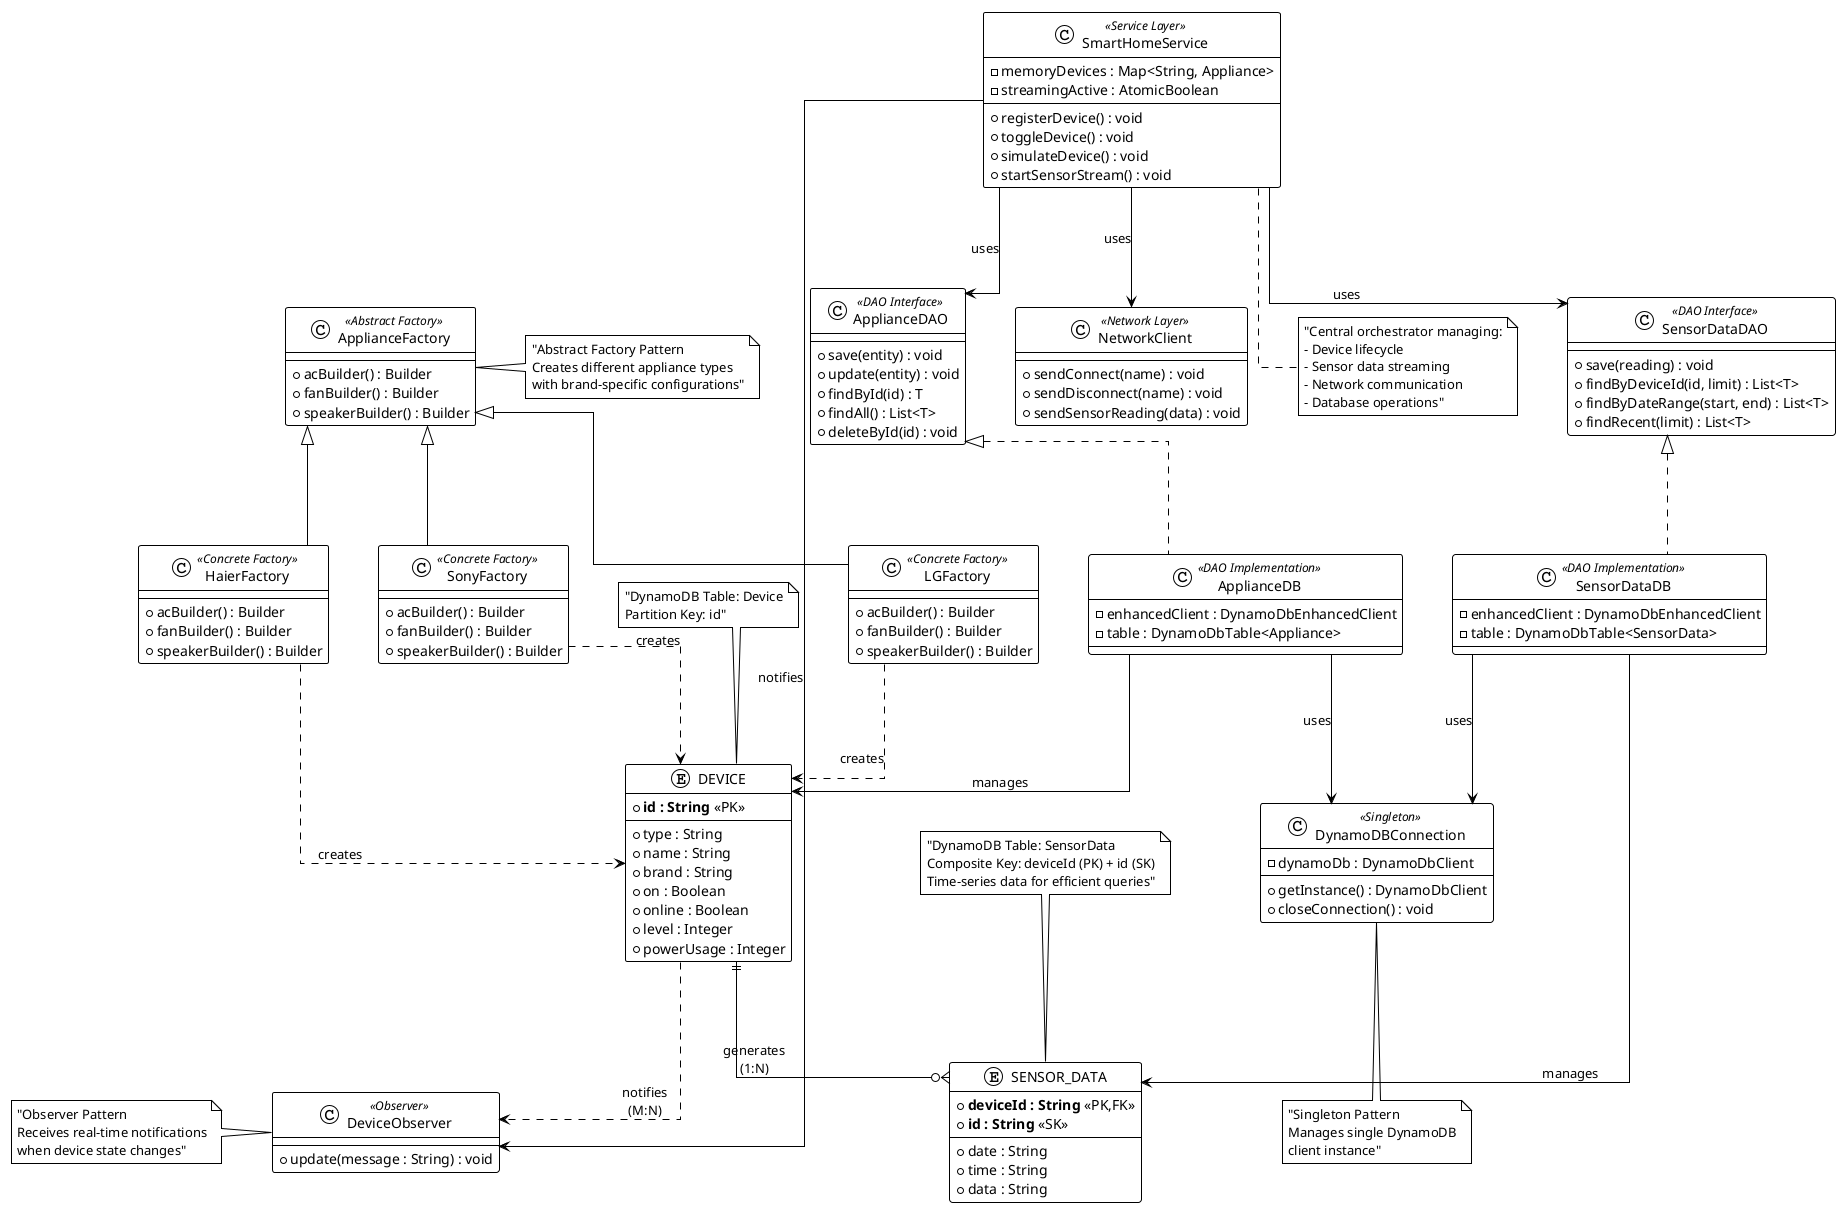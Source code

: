@startuml IoT_SmartHome_ER_Diagram

!theme plain
skinparam linetype ortho
skinparam ranksep 100
skinparam nodesep 50

' Database Tables
entity "DEVICE" as device {
  * **id : String** <<PK>>
  --
  * type : String
  * name : String  
  * brand : String
  * on : Boolean
  * online : Boolean
  * level : Integer
  * powerUsage : Integer
}

entity "SENSOR_DATA" as sensor {
  * **deviceId : String** <<PK,FK>>
  * **id : String** <<SK>>
  --
  * date : String
  * time : String
  * data : String
}

' Application Layer Entities
class "ApplianceFactory" as factory <<Abstract Factory>> {
  + acBuilder() : Builder
  + fanBuilder() : Builder
  + speakerBuilder() : Builder
}

class "HaierFactory" as haier <<Concrete Factory>> {
  + acBuilder() : Builder
  + fanBuilder() : Builder
  + speakerBuilder() : Builder
}

class "LGFactory" as lg <<Concrete Factory>> {
  + acBuilder() : Builder
  + fanBuilder() : Builder  
  + speakerBuilder() : Builder
}

class "SonyFactory" as sony <<Concrete Factory>> {
  + acBuilder() : Builder
  + fanBuilder() : Builder
  + speakerBuilder() : Builder
}

class "DeviceObserver" as observer <<Observer>> {
  + update(message : String) : void
}

class "SmartHomeService" as service <<Service Layer>> {
  - memoryDevices : Map<String, Appliance>
  - streamingActive : AtomicBoolean
  + registerDevice() : void
  + toggleDevice() : void
  + simulateDevice() : void
  + startSensorStream() : void
}

class "ApplianceDAO" as appDAO <<DAO Interface>> {
  + save(entity) : void
  + update(entity) : void
  + findById(id) : T
  + findAll() : List<T>
  + deleteById(id) : void
}

class "SensorDataDAO" as sensorDAO <<DAO Interface>> {
  + save(reading) : void
  + findByDeviceId(id, limit) : List<T>
  + findByDateRange(start, end) : List<T>
  + findRecent(limit) : List<T>
}

class "ApplianceDB" as appDB <<DAO Implementation>> {
  - enhancedClient : DynamoDbEnhancedClient
  - table : DynamoDbTable<Appliance>
}

class "SensorDataDB" as sensorDB <<DAO Implementation>> {
  - enhancedClient : DynamoDbEnhancedClient
  - table : DynamoDbTable<SensorData>
}

class "NetworkClient" as client <<Network Layer>> {
  + sendConnect(name) : void
  + sendDisconnect(name) : void
  + sendSensorReading(data) : void
}

class "DynamoDBConnection" as dbconn <<Singleton>> {
  - dynamoDb : DynamoDbClient
  + getInstance() : DynamoDbClient
  + closeConnection() : void
}

' Relationships

' Database Relationships
device ||--o{ sensor : "generates\n(1:N)"

' Factory Pattern Relationships
factory <|-- haier
factory <|-- lg
factory <|-- sony

haier ..> device : "creates"
lg ..> device : "creates"
sony ..> device : "creates"

' DAO Pattern Relationships
appDAO <|.. appDB
sensorDAO <|.. sensorDB

appDB --> device : "manages"
sensorDB --> sensor : "manages"

' Service Layer Relationships
service --> appDAO : "uses"
service --> sensorDAO : "uses"
service --> client : "uses"
service --> observer : "notifies"

' Observer Pattern
device ..> observer : "notifies\n(M:N)"

' Database Connection
appDB --> dbconn : "uses"
sensorDB --> dbconn : "uses"

' Additional Notes
note top of device : "DynamoDB Table: Device\nPartition Key: id"
note top of sensor : "DynamoDB Table: SensorData\nComposite Key: deviceId (PK) + id (SK)\nTime-series data for efficient queries"

note right of factory : "Abstract Factory Pattern\nCreates different appliance types\nwith brand-specific configurations"

note left of observer : "Observer Pattern\nReceives real-time notifications\nwhen device state changes"

note bottom of service : "Central orchestrator managing:\n- Device lifecycle\n- Sensor data streaming\n- Network communication\n- Database operations"

note bottom of dbconn : "Singleton Pattern\nManages single DynamoDB\nclient instance"

@enduml